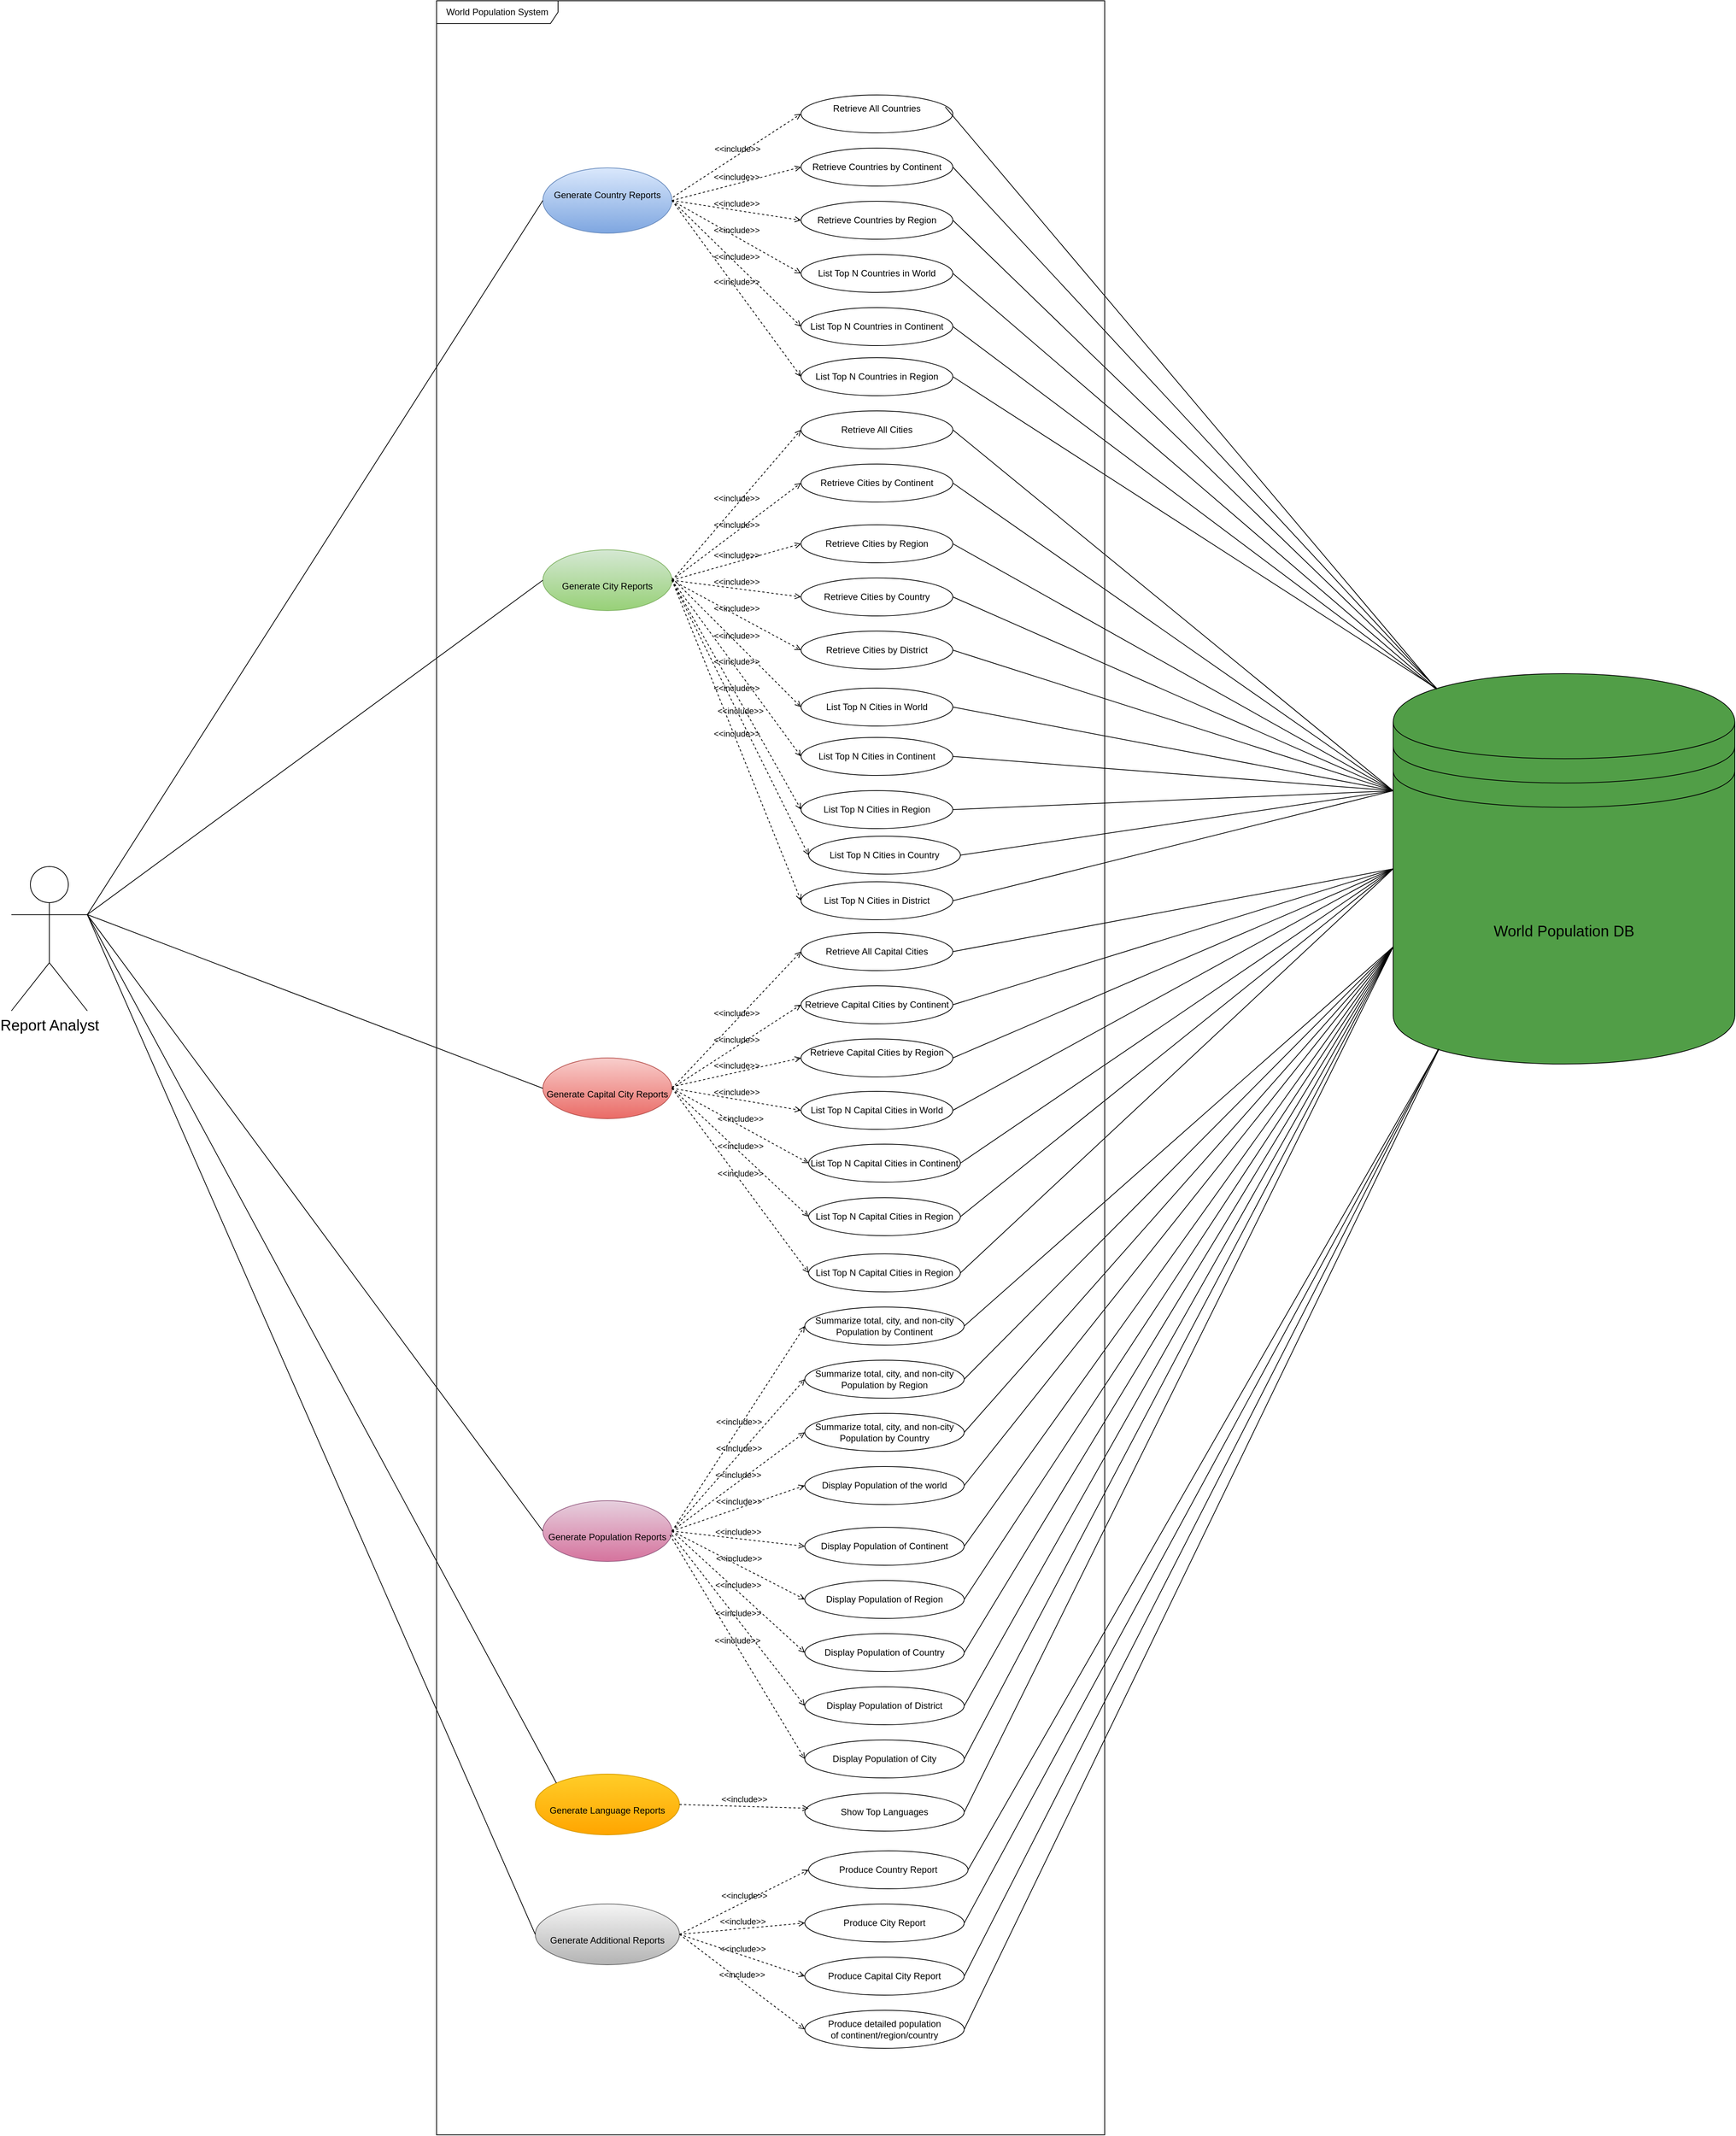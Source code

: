 <mxfile version="22.1.22" type="embed">
  <diagram id="23iRSUPoRavnBvh4doch" name="Page-1">
    <mxGraphModel dx="1021" dy="919" grid="0" gridSize="10" guides="1" tooltips="1" connect="1" arrows="1" fold="1" page="0" pageScale="1" pageWidth="827" pageHeight="1169" background="none" math="0" shadow="0">
      <root>
        <mxCell id="0" />
        <mxCell id="1" parent="0" />
        <mxCell id="2" value="&lt;font style=&quot;font-size: 20px;&quot;&gt;Report Analyst&lt;/font&gt;" style="shape=umlActor;verticalLabelPosition=bottom;verticalAlign=top;html=1;outlineConnect=0;" parent="1" vertex="1">
          <mxGeometry x="-560" y="730" width="100" height="190" as="geometry" />
        </mxCell>
        <mxCell id="4" value="&#xa;Generate Country Reports&#xa;&#xa;" style="ellipse;whiteSpace=wrap;html=1;fillColor=#dae8fc;strokeColor=#6c8ebf;gradientColor=#7ea6e0;" parent="1" vertex="1">
          <mxGeometry x="140" y="-190" width="170" height="86" as="geometry" />
        </mxCell>
        <mxCell id="5" value="&lt;br&gt;Generate City Reports&lt;br&gt;" style="ellipse;whiteSpace=wrap;html=1;fillColor=#d5e8d4;gradientColor=#97d077;strokeColor=#82b366;" parent="1" vertex="1">
          <mxGeometry x="140" y="313" width="170" height="80" as="geometry" />
        </mxCell>
        <mxCell id="6" value="&lt;br&gt;Generate Capital City Reports" style="ellipse;whiteSpace=wrap;html=1;fillColor=#f8cecc;strokeColor=#b85450;gradientColor=#ea6b66;" parent="1" vertex="1">
          <mxGeometry x="140" y="982" width="170" height="80" as="geometry" />
        </mxCell>
        <mxCell id="7" value="&lt;br&gt;Generate Population Reports" style="ellipse;whiteSpace=wrap;html=1;fillColor=#e6d0de;gradientColor=#d5739d;strokeColor=#996185;" parent="1" vertex="1">
          <mxGeometry x="140" y="1565" width="170" height="80" as="geometry" />
        </mxCell>
        <mxCell id="8" value="&lt;br&gt;Generate Language Reports" style="ellipse;whiteSpace=wrap;html=1;fillColor=#ffcd28;gradientColor=#ffa500;strokeColor=#d79b00;" parent="1" vertex="1">
          <mxGeometry x="130" y="1925" width="190" height="80" as="geometry" />
        </mxCell>
        <mxCell id="9" value="&lt;br&gt;Generate Additional Reports" style="ellipse;whiteSpace=wrap;html=1;fillColor=#f5f5f5;gradientColor=#b3b3b3;strokeColor=#666666;" parent="1" vertex="1">
          <mxGeometry x="130" y="2096" width="190" height="80" as="geometry" />
        </mxCell>
        <mxCell id="10" value="&#xa;Retrieve All Countries&#xa;&#xa;" style="ellipse;whiteSpace=wrap;html=1;" parent="1" vertex="1">
          <mxGeometry x="480" y="-286" width="200" height="50" as="geometry" />
        </mxCell>
        <mxCell id="11" value="Retrieve Countries by Continent" style="ellipse;whiteSpace=wrap;html=1;" parent="1" vertex="1">
          <mxGeometry x="480" y="-216" width="200" height="50" as="geometry" />
        </mxCell>
        <mxCell id="12" value="Retrieve Countries by Region" style="ellipse;whiteSpace=wrap;html=1;" parent="1" vertex="1">
          <mxGeometry x="480" y="-146" width="200" height="50" as="geometry" />
        </mxCell>
        <mxCell id="13" value="&lt;span data-end=&quot;499&quot; data-start=&quot;466&quot;&gt;List Top N Countries in World&lt;/span&gt;" style="ellipse;whiteSpace=wrap;html=1;" parent="1" vertex="1">
          <mxGeometry x="480" y="-76" width="200" height="50" as="geometry" />
        </mxCell>
        <mxCell id="14" value="&lt;span data-end=&quot;499&quot; data-start=&quot;466&quot;&gt;List Top N Countries in Continent&lt;/span&gt;" style="ellipse;whiteSpace=wrap;html=1;" parent="1" vertex="1">
          <mxGeometry x="480" y="-6" width="200" height="50" as="geometry" />
        </mxCell>
        <mxCell id="15" value="&lt;span data-end=&quot;499&quot; data-start=&quot;466&quot;&gt;List Top N Countries in Region&lt;/span&gt;" style="ellipse;whiteSpace=wrap;html=1;" parent="1" vertex="1">
          <mxGeometry x="480" y="60" width="200" height="50" as="geometry" />
        </mxCell>
        <mxCell id="16" value="&lt;span data-end=&quot;830&quot; data-start=&quot;807&quot;&gt;Retrieve All Cities&lt;/span&gt;" style="ellipse;whiteSpace=wrap;html=1;" parent="1" vertex="1">
          <mxGeometry x="480" y="130" width="200" height="50" as="geometry" />
        </mxCell>
        <mxCell id="17" value="&lt;span data-end=&quot;916&quot; data-start=&quot;884&quot;&gt;Retrieve Cities by Continent&lt;/span&gt;" style="ellipse;whiteSpace=wrap;html=1;" parent="1" vertex="1">
          <mxGeometry x="480" y="200" width="200" height="50" as="geometry" />
        </mxCell>
        <mxCell id="19" value="&lt;span data-end=&quot;916&quot; data-start=&quot;884&quot;&gt;Retrieve Cities by Region&lt;/span&gt;" style="ellipse;whiteSpace=wrap;html=1;" parent="1" vertex="1">
          <mxGeometry x="480" y="280" width="200" height="50" as="geometry" />
        </mxCell>
        <mxCell id="21" value="&lt;span data-end=&quot;1070&quot; data-start=&quot;1040&quot;&gt;Retrieve Cities by Country&lt;/span&gt;" style="ellipse;whiteSpace=wrap;html=1;" parent="1" vertex="1">
          <mxGeometry x="480" y="350" width="200" height="50" as="geometry" />
        </mxCell>
        <mxCell id="22" value="&lt;span data-end=&quot;1148&quot; data-start=&quot;1117&quot;&gt;Retrieve Cities by District&lt;/span&gt;" style="ellipse;whiteSpace=wrap;html=1;" parent="1" vertex="1">
          <mxGeometry x="480" y="420" width="200" height="50" as="geometry" />
        </mxCell>
        <mxCell id="23" value="&lt;span data-end=&quot;1226&quot; data-start=&quot;1196&quot;&gt;List Top N Cities in World&lt;/span&gt;" style="ellipse;whiteSpace=wrap;html=1;" parent="1" vertex="1">
          <mxGeometry x="480" y="495" width="200" height="50" as="geometry" />
        </mxCell>
        <mxCell id="24" value="List Top N Cities in Continent" style="ellipse;whiteSpace=wrap;html=1;" parent="1" vertex="1">
          <mxGeometry x="480" y="560" width="200" height="50" as="geometry" />
        </mxCell>
        <mxCell id="25" value="&lt;span data-end=&quot;1412&quot; data-start=&quot;1381&quot;&gt;List Top N Cities in Region&lt;/span&gt;" style="ellipse;whiteSpace=wrap;html=1;" parent="1" vertex="1">
          <mxGeometry x="480" y="630" width="200" height="50" as="geometry" />
        </mxCell>
        <mxCell id="26" value="&lt;span data-end=&quot;1504&quot; data-start=&quot;1472&quot;&gt;List Top N Cities in Country&lt;/span&gt;" style="ellipse;whiteSpace=wrap;html=1;" parent="1" vertex="1">
          <mxGeometry x="490" y="690" width="200" height="50" as="geometry" />
        </mxCell>
        <mxCell id="27" value="&lt;span data-end=&quot;1598&quot; data-start=&quot;1565&quot;&gt;List Top N Cities in District&lt;/span&gt;" style="ellipse;whiteSpace=wrap;html=1;" parent="1" vertex="1">
          <mxGeometry x="480" y="750" width="200" height="50" as="geometry" />
        </mxCell>
        <mxCell id="28" value="&lt;span data-end=&quot;830&quot; data-start=&quot;807&quot;&gt;Retrieve All Capital Cities&lt;/span&gt;" style="ellipse;whiteSpace=wrap;html=1;" parent="1" vertex="1">
          <mxGeometry x="480" y="817" width="200" height="50" as="geometry" />
        </mxCell>
        <mxCell id="29" value="&lt;span data-end=&quot;916&quot; data-start=&quot;884&quot;&gt;Retrieve Capital Cities by Continent&lt;/span&gt;" style="ellipse;whiteSpace=wrap;html=1;" parent="1" vertex="1">
          <mxGeometry x="480" y="887" width="200" height="50" as="geometry" />
        </mxCell>
        <mxCell id="30" value="&#xa;Retrieve Capital Cities by Region&#xa;&#xa;" style="ellipse;whiteSpace=wrap;html=1;" parent="1" vertex="1">
          <mxGeometry x="480" y="957" width="200" height="50" as="geometry" />
        </mxCell>
        <mxCell id="31" value="&lt;span data-end=&quot;1226&quot; data-start=&quot;1196&quot;&gt;List Top N Capital Cities in World&lt;/span&gt;" style="ellipse;whiteSpace=wrap;html=1;" parent="1" vertex="1">
          <mxGeometry x="480" y="1026" width="200" height="50" as="geometry" />
        </mxCell>
        <mxCell id="32" value="List Top N Capital Cities in Continent" style="ellipse;whiteSpace=wrap;html=1;" parent="1" vertex="1">
          <mxGeometry x="490" y="1095.5" width="200" height="50" as="geometry" />
        </mxCell>
        <mxCell id="33" value="&lt;span data-end=&quot;1412&quot; data-start=&quot;1381&quot;&gt;List Top N Capital Cities in Region&lt;/span&gt;" style="ellipse;whiteSpace=wrap;html=1;" parent="1" vertex="1">
          <mxGeometry x="490" y="1166" width="200" height="50" as="geometry" />
        </mxCell>
        <mxCell id="34" value="&lt;span data-end=&quot;1412&quot; data-start=&quot;1381&quot;&gt;List Top N Capital Cities in Region&lt;/span&gt;" style="ellipse;whiteSpace=wrap;html=1;" parent="1" vertex="1">
          <mxGeometry x="490" y="1240" width="200" height="50" as="geometry" />
        </mxCell>
        <mxCell id="35" value="&lt;span data-end=&quot;2373&quot; data-start=&quot;2336&quot;&gt;Summarize total, city, and non-city Population by Continent&lt;/span&gt;" style="ellipse;whiteSpace=wrap;html=1;" parent="1" vertex="1">
          <mxGeometry x="485" y="1310" width="210" height="50" as="geometry" />
        </mxCell>
        <mxCell id="36" value="&lt;span data-end=&quot;2373&quot; data-start=&quot;2336&quot;&gt;Summarize total, city, and non-city Population by Region&lt;/span&gt;" style="ellipse;whiteSpace=wrap;html=1;" parent="1" vertex="1">
          <mxGeometry x="485" y="1380" width="210" height="50" as="geometry" />
        </mxCell>
        <mxCell id="37" value="&lt;span data-end=&quot;2373&quot; data-start=&quot;2336&quot;&gt;Summarize total, city, and non-city Population by Country&lt;/span&gt;" style="ellipse;whiteSpace=wrap;html=1;" parent="1" vertex="1">
          <mxGeometry x="485" y="1450" width="210" height="50" as="geometry" />
        </mxCell>
        <mxCell id="38" value="&lt;span data-end=&quot;2373&quot; data-start=&quot;2336&quot;&gt;Display Population of the world&lt;/span&gt;" style="ellipse;whiteSpace=wrap;html=1;" parent="1" vertex="1">
          <mxGeometry x="485" y="1520" width="210" height="50" as="geometry" />
        </mxCell>
        <mxCell id="39" value="&lt;span data-end=&quot;2781&quot; data-start=&quot;2744&quot;&gt;Display Population of Continent&lt;/span&gt;" style="ellipse;whiteSpace=wrap;html=1;" parent="1" vertex="1">
          <mxGeometry x="485" y="1600" width="210" height="50" as="geometry" />
        </mxCell>
        <mxCell id="40" value="&lt;span data-end=&quot;2781&quot; data-start=&quot;2744&quot;&gt;Display Population of Country&lt;/span&gt;" style="ellipse;whiteSpace=wrap;html=1;" parent="1" vertex="1">
          <mxGeometry x="485" y="1740" width="210" height="50" as="geometry" />
        </mxCell>
        <mxCell id="44" value="&lt;span data-end=&quot;2781&quot; data-start=&quot;2744&quot;&gt;Display Population of Region&lt;/span&gt;" style="ellipse;whiteSpace=wrap;html=1;" parent="1" vertex="1">
          <mxGeometry x="485" y="1670" width="210" height="50" as="geometry" />
        </mxCell>
        <mxCell id="45" value="&lt;span data-end=&quot;2781&quot; data-start=&quot;2744&quot;&gt;Display Population of District&lt;/span&gt;" style="ellipse;whiteSpace=wrap;html=1;" parent="1" vertex="1">
          <mxGeometry x="485" y="1810" width="210" height="50" as="geometry" />
        </mxCell>
        <mxCell id="46" value="&lt;span data-end=&quot;2781&quot; data-start=&quot;2744&quot;&gt;Display Population of City&lt;/span&gt;" style="ellipse;whiteSpace=wrap;html=1;" parent="1" vertex="1">
          <mxGeometry x="485" y="1880" width="210" height="50" as="geometry" />
        </mxCell>
        <mxCell id="47" value="&lt;span data-end=&quot;3292&quot; data-start=&quot;3270&quot;&gt;Show Top Languages&lt;/span&gt;" style="ellipse;whiteSpace=wrap;html=1;" parent="1" vertex="1">
          <mxGeometry x="485" y="1950" width="210" height="50" as="geometry" />
        </mxCell>
        <mxCell id="48" value="&lt;span data-end=&quot;3292&quot; data-start=&quot;3270&quot;&gt;&lt;span data-end=&quot;3491&quot; data-start=&quot;3465&quot;&gt;Produce Country Report&lt;/span&gt;&lt;br&gt;&lt;/span&gt;" style="ellipse;whiteSpace=wrap;html=1;" parent="1" vertex="1">
          <mxGeometry x="490" y="2026" width="210" height="50" as="geometry" />
        </mxCell>
        <mxCell id="49" value="&lt;span data-end=&quot;3292&quot; data-start=&quot;3270&quot;&gt;&lt;span data-end=&quot;3491&quot; data-start=&quot;3465&quot;&gt;Produce City Report&lt;/span&gt;&lt;br&gt;&lt;/span&gt;" style="ellipse;whiteSpace=wrap;html=1;" parent="1" vertex="1">
          <mxGeometry x="485" y="2096" width="210" height="50" as="geometry" />
        </mxCell>
        <mxCell id="50" value="&lt;span data-end=&quot;3292&quot; data-start=&quot;3270&quot;&gt;&lt;span data-end=&quot;3491&quot; data-start=&quot;3465&quot;&gt;Produce Capital City Report&lt;/span&gt;&lt;br&gt;&lt;/span&gt;" style="ellipse;whiteSpace=wrap;html=1;" parent="1" vertex="1">
          <mxGeometry x="485" y="2166" width="210" height="50" as="geometry" />
        </mxCell>
        <mxCell id="51" value="&lt;span data-end=&quot;3292&quot; data-start=&quot;3270&quot;&gt;Produce&amp;nbsp;detailed population of&amp;nbsp;continent/region/country&lt;br&gt;&lt;/span&gt;" style="ellipse;whiteSpace=wrap;html=1;" parent="1" vertex="1">
          <mxGeometry x="485" y="2236" width="210" height="50" as="geometry" />
        </mxCell>
        <mxCell id="52" value="&lt;font style=&quot;font-size: 20px;&quot;&gt;World Population DB&lt;/font&gt;" style="shape=datastore;whiteSpace=wrap;html=1;fillColor=#519e47;" parent="1" vertex="1">
          <mxGeometry x="1260" y="476" width="450" height="514" as="geometry" />
        </mxCell>
        <mxCell id="61" value="&amp;lt;&amp;lt;include&amp;gt;&amp;gt;" style="html=1;verticalAlign=bottom;labelBackgroundColor=none;endArrow=open;endFill=0;dashed=1;rounded=0;entryX=0;entryY=0.5;entryDx=0;entryDy=0;exitX=1.008;exitY=0.449;exitDx=0;exitDy=0;exitPerimeter=0;" parent="1" source="4" target="10" edge="1">
          <mxGeometry width="160" relative="1" as="geometry">
            <mxPoint x="360" y="-150" as="sourcePoint" />
            <mxPoint x="640" y="-30" as="targetPoint" />
          </mxGeometry>
        </mxCell>
        <mxCell id="62" value="&amp;lt;&amp;lt;include&amp;gt;&amp;gt;" style="html=1;verticalAlign=bottom;labelBackgroundColor=none;endArrow=open;endFill=0;dashed=1;rounded=0;exitX=1;exitY=0.5;exitDx=0;exitDy=0;entryX=0;entryY=0.5;entryDx=0;entryDy=0;" parent="1" source="4" target="11" edge="1">
          <mxGeometry width="160" relative="1" as="geometry">
            <mxPoint x="480" y="-30" as="sourcePoint" />
            <mxPoint x="640" y="-30" as="targetPoint" />
          </mxGeometry>
        </mxCell>
        <mxCell id="63" value="&amp;lt;&amp;lt;include&amp;gt;&amp;gt;" style="html=1;verticalAlign=bottom;labelBackgroundColor=none;endArrow=open;endFill=0;dashed=1;rounded=0;exitX=1;exitY=0.5;exitDx=0;exitDy=0;entryX=0;entryY=0.5;entryDx=0;entryDy=0;" parent="1" source="4" target="12" edge="1">
          <mxGeometry width="160" relative="1" as="geometry">
            <mxPoint x="480" y="-30" as="sourcePoint" />
            <mxPoint x="640" y="-30" as="targetPoint" />
          </mxGeometry>
        </mxCell>
        <mxCell id="64" value="&amp;lt;&amp;lt;include&amp;gt;&amp;gt;" style="html=1;verticalAlign=bottom;labelBackgroundColor=none;endArrow=open;endFill=0;dashed=1;rounded=0;exitX=1;exitY=0.5;exitDx=0;exitDy=0;entryX=0;entryY=0.5;entryDx=0;entryDy=0;" parent="1" source="4" target="13" edge="1">
          <mxGeometry width="160" relative="1" as="geometry">
            <mxPoint x="330" y="-80" as="sourcePoint" />
            <mxPoint x="490" y="-80" as="targetPoint" />
          </mxGeometry>
        </mxCell>
        <mxCell id="65" value="&amp;lt;&amp;lt;include&amp;gt;&amp;gt;" style="html=1;verticalAlign=bottom;labelBackgroundColor=none;endArrow=open;endFill=0;dashed=1;rounded=0;exitX=1;exitY=0.5;exitDx=0;exitDy=0;entryX=0;entryY=0.5;entryDx=0;entryDy=0;" parent="1" source="4" target="14" edge="1">
          <mxGeometry width="160" relative="1" as="geometry">
            <mxPoint x="330" y="-80" as="sourcePoint" />
            <mxPoint x="490" y="-80" as="targetPoint" />
          </mxGeometry>
        </mxCell>
        <mxCell id="66" value="&amp;lt;&amp;lt;include&amp;gt;&amp;gt;" style="html=1;verticalAlign=bottom;labelBackgroundColor=none;endArrow=open;endFill=0;dashed=1;rounded=0;exitX=1;exitY=0.5;exitDx=0;exitDy=0;entryX=0;entryY=0.5;entryDx=0;entryDy=0;" parent="1" source="4" target="15" edge="1">
          <mxGeometry width="160" relative="1" as="geometry">
            <mxPoint x="330" y="-80" as="sourcePoint" />
            <mxPoint x="490" y="-80" as="targetPoint" />
          </mxGeometry>
        </mxCell>
        <mxCell id="67" value="&amp;lt;&amp;lt;include&amp;gt;&amp;gt;" style="html=1;verticalAlign=bottom;labelBackgroundColor=none;endArrow=open;endFill=0;dashed=1;rounded=0;exitX=1;exitY=0.5;exitDx=0;exitDy=0;entryX=0;entryY=0.5;entryDx=0;entryDy=0;" parent="1" source="5" target="16" edge="1">
          <mxGeometry width="160" relative="1" as="geometry">
            <mxPoint x="280" y="60" as="sourcePoint" />
            <mxPoint x="440" y="60" as="targetPoint" />
          </mxGeometry>
        </mxCell>
        <mxCell id="68" value="&amp;lt;&amp;lt;include&amp;gt;&amp;gt;" style="html=1;verticalAlign=bottom;labelBackgroundColor=none;endArrow=open;endFill=0;dashed=1;rounded=0;exitX=1;exitY=0.5;exitDx=0;exitDy=0;entryX=0;entryY=0.5;entryDx=0;entryDy=0;" parent="1" source="5" target="17" edge="1">
          <mxGeometry width="160" relative="1" as="geometry">
            <mxPoint x="280" y="60" as="sourcePoint" />
            <mxPoint x="440" y="60" as="targetPoint" />
          </mxGeometry>
        </mxCell>
        <mxCell id="69" value="&amp;lt;&amp;lt;include&amp;gt;&amp;gt;" style="html=1;verticalAlign=bottom;labelBackgroundColor=none;endArrow=open;endFill=0;dashed=1;rounded=0;exitX=1;exitY=0.5;exitDx=0;exitDy=0;entryX=0;entryY=0.5;entryDx=0;entryDy=0;" parent="1" source="5" target="19" edge="1">
          <mxGeometry width="160" relative="1" as="geometry">
            <mxPoint x="280" y="280" as="sourcePoint" />
            <mxPoint x="440" y="280" as="targetPoint" />
          </mxGeometry>
        </mxCell>
        <mxCell id="70" value="&amp;lt;&amp;lt;include&amp;gt;&amp;gt;" style="html=1;verticalAlign=bottom;labelBackgroundColor=none;endArrow=open;endFill=0;dashed=1;rounded=0;exitX=1;exitY=0.5;exitDx=0;exitDy=0;entryX=0;entryY=0.5;entryDx=0;entryDy=0;" parent="1" source="5" target="21" edge="1">
          <mxGeometry width="160" relative="1" as="geometry">
            <mxPoint x="310" y="350" as="sourcePoint" />
            <mxPoint x="440" y="280" as="targetPoint" />
          </mxGeometry>
        </mxCell>
        <mxCell id="71" value="&amp;lt;&amp;lt;include&amp;gt;&amp;gt;" style="html=1;verticalAlign=bottom;labelBackgroundColor=none;endArrow=open;endFill=0;dashed=1;rounded=0;exitX=1;exitY=0.5;exitDx=0;exitDy=0;entryX=0;entryY=0.5;entryDx=0;entryDy=0;" parent="1" source="5" target="22" edge="1">
          <mxGeometry width="160" relative="1" as="geometry">
            <mxPoint x="280" y="280" as="sourcePoint" />
            <mxPoint x="440" y="280" as="targetPoint" />
          </mxGeometry>
        </mxCell>
        <mxCell id="72" value="&amp;lt;&amp;lt;include&amp;gt;&amp;gt;" style="html=1;verticalAlign=bottom;labelBackgroundColor=none;endArrow=open;endFill=0;dashed=1;rounded=0;entryX=0;entryY=0.5;entryDx=0;entryDy=0;" parent="1" target="23" edge="1">
          <mxGeometry width="160" relative="1" as="geometry">
            <mxPoint x="310" y="350" as="sourcePoint" />
            <mxPoint x="440" y="280" as="targetPoint" />
          </mxGeometry>
        </mxCell>
        <mxCell id="73" value="&amp;lt;&amp;lt;include&amp;gt;&amp;gt;" style="html=1;verticalAlign=bottom;labelBackgroundColor=none;endArrow=open;endFill=0;dashed=1;rounded=0;exitX=1;exitY=0.5;exitDx=0;exitDy=0;entryX=0;entryY=0.5;entryDx=0;entryDy=0;" parent="1" source="5" target="24" edge="1">
          <mxGeometry width="160" relative="1" as="geometry">
            <mxPoint x="280" y="280" as="sourcePoint" />
            <mxPoint x="440" y="280" as="targetPoint" />
          </mxGeometry>
        </mxCell>
        <mxCell id="74" value="&amp;lt;&amp;lt;include&amp;gt;&amp;gt;" style="html=1;verticalAlign=bottom;labelBackgroundColor=none;endArrow=open;endFill=0;dashed=1;rounded=0;exitX=1;exitY=0.5;exitDx=0;exitDy=0;entryX=0;entryY=0.5;entryDx=0;entryDy=0;" parent="1" source="5" target="25" edge="1">
          <mxGeometry width="160" relative="1" as="geometry">
            <mxPoint x="280" y="280" as="sourcePoint" />
            <mxPoint x="440" y="280" as="targetPoint" />
          </mxGeometry>
        </mxCell>
        <mxCell id="75" value="&amp;lt;&amp;lt;include&amp;gt;&amp;gt;" style="html=1;verticalAlign=bottom;labelBackgroundColor=none;endArrow=open;endFill=0;dashed=1;rounded=0;exitX=1;exitY=0.5;exitDx=0;exitDy=0;entryX=0;entryY=0.5;entryDx=0;entryDy=0;" parent="1" source="5" target="26" edge="1">
          <mxGeometry width="160" relative="1" as="geometry">
            <mxPoint x="280" y="740" as="sourcePoint" />
            <mxPoint x="440" y="740" as="targetPoint" />
          </mxGeometry>
        </mxCell>
        <mxCell id="76" value="&amp;lt;&amp;lt;include&amp;gt;&amp;gt;" style="html=1;verticalAlign=bottom;labelBackgroundColor=none;endArrow=open;endFill=0;dashed=1;rounded=0;exitX=1;exitY=0.5;exitDx=0;exitDy=0;entryX=0;entryY=0.5;entryDx=0;entryDy=0;" parent="1" source="5" target="27" edge="1">
          <mxGeometry width="160" relative="1" as="geometry">
            <mxPoint x="340" y="730" as="sourcePoint" />
            <mxPoint x="500" y="730" as="targetPoint" />
          </mxGeometry>
        </mxCell>
        <mxCell id="77" value="&amp;lt;&amp;lt;include&amp;gt;&amp;gt;" style="html=1;verticalAlign=bottom;labelBackgroundColor=none;endArrow=open;endFill=0;dashed=1;rounded=0;exitX=1;exitY=0.5;exitDx=0;exitDy=0;entryX=0;entryY=0.5;entryDx=0;entryDy=0;" parent="1" source="6" target="28" edge="1">
          <mxGeometry width="160" relative="1" as="geometry">
            <mxPoint x="170" y="1000" as="sourcePoint" />
            <mxPoint x="330" y="1000" as="targetPoint" />
          </mxGeometry>
        </mxCell>
        <mxCell id="78" value="&amp;lt;&amp;lt;include&amp;gt;&amp;gt;" style="html=1;verticalAlign=bottom;labelBackgroundColor=none;endArrow=open;endFill=0;dashed=1;rounded=0;entryX=0;entryY=0.5;entryDx=0;entryDy=0;exitX=1;exitY=0.5;exitDx=0;exitDy=0;" parent="1" source="6" target="29" edge="1">
          <mxGeometry width="160" relative="1" as="geometry">
            <mxPoint x="170" y="1000" as="sourcePoint" />
            <mxPoint x="330" y="1000" as="targetPoint" />
          </mxGeometry>
        </mxCell>
        <mxCell id="79" value="&amp;lt;&amp;lt;include&amp;gt;&amp;gt;" style="html=1;verticalAlign=bottom;labelBackgroundColor=none;endArrow=open;endFill=0;dashed=1;rounded=0;entryX=0;entryY=0.5;entryDx=0;entryDy=0;" parent="1" target="30" edge="1">
          <mxGeometry width="160" relative="1" as="geometry">
            <mxPoint x="310" y="1020" as="sourcePoint" />
            <mxPoint x="390" y="970" as="targetPoint" />
          </mxGeometry>
        </mxCell>
        <mxCell id="80" value="&amp;lt;&amp;lt;include&amp;gt;&amp;gt;" style="html=1;verticalAlign=bottom;labelBackgroundColor=none;endArrow=open;endFill=0;dashed=1;rounded=0;exitX=1;exitY=0.5;exitDx=0;exitDy=0;entryX=0;entryY=0.5;entryDx=0;entryDy=0;" parent="1" source="6" target="31" edge="1">
          <mxGeometry width="160" relative="1" as="geometry">
            <mxPoint x="230" y="970" as="sourcePoint" />
            <mxPoint x="390" y="970" as="targetPoint" />
          </mxGeometry>
        </mxCell>
        <mxCell id="81" value="&amp;lt;&amp;lt;include&amp;gt;&amp;gt;" style="html=1;verticalAlign=bottom;labelBackgroundColor=none;endArrow=open;endFill=0;dashed=1;rounded=0;exitX=1;exitY=0.5;exitDx=0;exitDy=0;entryX=0;entryY=0.5;entryDx=0;entryDy=0;" parent="1" source="6" target="32" edge="1">
          <mxGeometry width="160" relative="1" as="geometry">
            <mxPoint x="230" y="880" as="sourcePoint" />
            <mxPoint x="390" y="880" as="targetPoint" />
          </mxGeometry>
        </mxCell>
        <mxCell id="82" value="&amp;lt;&amp;lt;include&amp;gt;&amp;gt;" style="html=1;verticalAlign=bottom;labelBackgroundColor=none;endArrow=open;endFill=0;dashed=1;rounded=0;exitX=1;exitY=0.5;exitDx=0;exitDy=0;entryX=0;entryY=0.5;entryDx=0;entryDy=0;" parent="1" source="6" target="33" edge="1">
          <mxGeometry width="160" relative="1" as="geometry">
            <mxPoint x="230" y="880" as="sourcePoint" />
            <mxPoint x="390" y="880" as="targetPoint" />
          </mxGeometry>
        </mxCell>
        <mxCell id="84" value="&amp;lt;&amp;lt;include&amp;gt;&amp;gt;" style="html=1;verticalAlign=bottom;labelBackgroundColor=none;endArrow=open;endFill=0;dashed=1;rounded=0;entryX=0;entryY=0.5;entryDx=0;entryDy=0;exitX=1;exitY=0.5;exitDx=0;exitDy=0;" parent="1" source="7" target="35" edge="1">
          <mxGeometry width="160" relative="1" as="geometry">
            <mxPoint x="210" y="1560" as="sourcePoint" />
            <mxPoint x="370" y="1560" as="targetPoint" />
          </mxGeometry>
        </mxCell>
        <mxCell id="85" value="&amp;lt;&amp;lt;include&amp;gt;&amp;gt;" style="html=1;verticalAlign=bottom;labelBackgroundColor=none;endArrow=open;endFill=0;dashed=1;rounded=0;entryX=0;entryY=0.5;entryDx=0;entryDy=0;exitX=1;exitY=0.5;exitDx=0;exitDy=0;" parent="1" source="7" target="36" edge="1">
          <mxGeometry width="160" relative="1" as="geometry">
            <mxPoint x="260" y="1510" as="sourcePoint" />
            <mxPoint x="420" y="1510" as="targetPoint" />
          </mxGeometry>
        </mxCell>
        <mxCell id="86" value="&amp;lt;&amp;lt;include&amp;gt;&amp;gt;" style="html=1;verticalAlign=bottom;labelBackgroundColor=none;endArrow=open;endFill=0;dashed=1;rounded=0;exitX=1;exitY=0.5;exitDx=0;exitDy=0;entryX=0;entryY=0.5;entryDx=0;entryDy=0;" parent="1" source="7" target="37" edge="1">
          <mxGeometry width="160" relative="1" as="geometry">
            <mxPoint x="260" y="1510" as="sourcePoint" />
            <mxPoint x="420" y="1510" as="targetPoint" />
          </mxGeometry>
        </mxCell>
        <mxCell id="87" value="&amp;lt;&amp;lt;include&amp;gt;&amp;gt;" style="html=1;verticalAlign=bottom;labelBackgroundColor=none;endArrow=open;endFill=0;dashed=1;rounded=0;exitX=1;exitY=0.5;exitDx=0;exitDy=0;entryX=0;entryY=0.5;entryDx=0;entryDy=0;" parent="1" source="7" target="38" edge="1">
          <mxGeometry width="160" relative="1" as="geometry">
            <mxPoint x="260" y="1510" as="sourcePoint" />
            <mxPoint x="420" y="1510" as="targetPoint" />
          </mxGeometry>
        </mxCell>
        <mxCell id="88" value="&amp;lt;&amp;lt;include&amp;gt;&amp;gt;" style="html=1;verticalAlign=bottom;labelBackgroundColor=none;endArrow=open;endFill=0;dashed=1;rounded=0;entryX=0;entryY=0.5;entryDx=0;entryDy=0;exitX=1;exitY=0.5;exitDx=0;exitDy=0;" parent="1" source="7" target="39" edge="1">
          <mxGeometry width="160" relative="1" as="geometry">
            <mxPoint x="310" y="1600" as="sourcePoint" />
            <mxPoint x="420" y="1510" as="targetPoint" />
          </mxGeometry>
        </mxCell>
        <mxCell id="89" value="&amp;lt;&amp;lt;include&amp;gt;&amp;gt;" style="html=1;verticalAlign=bottom;labelBackgroundColor=none;endArrow=open;endFill=0;dashed=1;rounded=0;exitX=1;exitY=0.5;exitDx=0;exitDy=0;entryX=0;entryY=0.5;entryDx=0;entryDy=0;" parent="1" source="7" target="44" edge="1">
          <mxGeometry width="160" relative="1" as="geometry">
            <mxPoint x="270" y="1520" as="sourcePoint" />
            <mxPoint x="430" y="1520" as="targetPoint" />
          </mxGeometry>
        </mxCell>
        <mxCell id="90" value="&amp;lt;&amp;lt;include&amp;gt;&amp;gt;" style="html=1;verticalAlign=bottom;labelBackgroundColor=none;endArrow=open;endFill=0;dashed=1;rounded=0;exitX=1;exitY=0.5;exitDx=0;exitDy=0;entryX=0;entryY=0.5;entryDx=0;entryDy=0;" parent="1" source="7" target="40" edge="1">
          <mxGeometry width="160" relative="1" as="geometry">
            <mxPoint x="270" y="1520" as="sourcePoint" />
            <mxPoint x="430" y="1520" as="targetPoint" />
          </mxGeometry>
        </mxCell>
        <mxCell id="91" value="&amp;lt;&amp;lt;include&amp;gt;&amp;gt;" style="html=1;verticalAlign=bottom;labelBackgroundColor=none;endArrow=open;endFill=0;dashed=1;rounded=0;entryX=0;entryY=0.5;entryDx=0;entryDy=0;" parent="1" target="45" edge="1">
          <mxGeometry width="160" relative="1" as="geometry">
            <mxPoint x="310" y="1610" as="sourcePoint" />
            <mxPoint x="430" y="1740" as="targetPoint" />
          </mxGeometry>
        </mxCell>
        <mxCell id="92" value="&amp;lt;&amp;lt;include&amp;gt;&amp;gt;" style="html=1;verticalAlign=bottom;labelBackgroundColor=none;endArrow=open;endFill=0;dashed=1;rounded=0;entryX=0;entryY=0.5;entryDx=0;entryDy=0;exitX=0.985;exitY=0.566;exitDx=0;exitDy=0;exitPerimeter=0;" parent="1" source="7" target="46" edge="1">
          <mxGeometry width="160" relative="1" as="geometry">
            <mxPoint x="250" y="1710" as="sourcePoint" />
            <mxPoint x="410" y="1710" as="targetPoint" />
          </mxGeometry>
        </mxCell>
        <mxCell id="93" value="&amp;lt;&amp;lt;include&amp;gt;&amp;gt;" style="html=1;verticalAlign=bottom;labelBackgroundColor=none;endArrow=open;endFill=0;dashed=1;rounded=0;exitX=1;exitY=0.5;exitDx=0;exitDy=0;" parent="1" source="8" edge="1">
          <mxGeometry width="160" relative="1" as="geometry">
            <mxPoint x="400" y="1970" as="sourcePoint" />
            <mxPoint x="490" y="1970" as="targetPoint" />
          </mxGeometry>
        </mxCell>
        <mxCell id="94" value="&amp;lt;&amp;lt;include&amp;gt;&amp;gt;" style="html=1;verticalAlign=bottom;labelBackgroundColor=none;endArrow=open;endFill=0;dashed=1;rounded=0;exitX=1;exitY=0.5;exitDx=0;exitDy=0;entryX=0;entryY=0.5;entryDx=0;entryDy=0;" parent="1" source="9" target="48" edge="1">
          <mxGeometry width="160" relative="1" as="geometry">
            <mxPoint x="320" y="2080" as="sourcePoint" />
            <mxPoint x="480" y="2080" as="targetPoint" />
          </mxGeometry>
        </mxCell>
        <mxCell id="95" value="&amp;lt;&amp;lt;include&amp;gt;&amp;gt;" style="html=1;verticalAlign=bottom;labelBackgroundColor=none;endArrow=open;endFill=0;dashed=1;rounded=0;exitX=1;exitY=0.5;exitDx=0;exitDy=0;entryX=0;entryY=0.5;entryDx=0;entryDy=0;" parent="1" source="9" target="49" edge="1">
          <mxGeometry width="160" relative="1" as="geometry">
            <mxPoint x="320" y="2080" as="sourcePoint" />
            <mxPoint x="480" y="2080" as="targetPoint" />
          </mxGeometry>
        </mxCell>
        <mxCell id="96" value="&amp;lt;&amp;lt;include&amp;gt;&amp;gt;" style="html=1;verticalAlign=bottom;labelBackgroundColor=none;endArrow=open;endFill=0;dashed=1;rounded=0;exitX=1;exitY=0.5;exitDx=0;exitDy=0;entryX=0;entryY=0.5;entryDx=0;entryDy=0;" parent="1" source="9" target="50" edge="1">
          <mxGeometry width="160" relative="1" as="geometry">
            <mxPoint x="320" y="2080" as="sourcePoint" />
            <mxPoint x="480" y="2080" as="targetPoint" />
          </mxGeometry>
        </mxCell>
        <mxCell id="97" value="&amp;lt;&amp;lt;include&amp;gt;&amp;gt;" style="html=1;verticalAlign=bottom;labelBackgroundColor=none;endArrow=open;endFill=0;dashed=1;rounded=0;exitX=1;exitY=0.5;exitDx=0;exitDy=0;entryX=0;entryY=0.5;entryDx=0;entryDy=0;" parent="1" source="9" target="51" edge="1">
          <mxGeometry width="160" relative="1" as="geometry">
            <mxPoint x="320" y="2080" as="sourcePoint" />
            <mxPoint x="480" y="2080" as="targetPoint" />
          </mxGeometry>
        </mxCell>
        <mxCell id="100" value="World Population System" style="shape=umlFrame;whiteSpace=wrap;html=1;pointerEvents=0;recursiveResize=0;container=1;collapsible=0;width=160;" parent="1" vertex="1">
          <mxGeometry y="-410" width="880" height="2810" as="geometry" />
        </mxCell>
        <mxCell id="101" value="" style="endArrow=none;html=1;rounded=0;entryX=0;entryY=0.5;entryDx=0;entryDy=0;exitX=1;exitY=0.333;exitDx=0;exitDy=0;exitPerimeter=0;" parent="1" target="4" edge="1" source="2">
          <mxGeometry width="50" height="50" relative="1" as="geometry">
            <mxPoint x="-450" y="790" as="sourcePoint" />
            <mxPoint x="130" y="-160" as="targetPoint" />
          </mxGeometry>
        </mxCell>
        <mxCell id="102" value="" style="endArrow=none;html=1;rounded=0;entryX=0;entryY=0.5;entryDx=0;entryDy=0;exitX=1;exitY=0.333;exitDx=0;exitDy=0;exitPerimeter=0;" parent="1" target="5" edge="1" source="2">
          <mxGeometry width="50" height="50" relative="1" as="geometry">
            <mxPoint x="-450" y="800" as="sourcePoint" />
            <mxPoint x="230" y="110" as="targetPoint" />
          </mxGeometry>
        </mxCell>
        <mxCell id="103" value="" style="endArrow=none;html=1;rounded=0;entryX=0;entryY=0.5;entryDx=0;entryDy=0;exitX=1;exitY=0.333;exitDx=0;exitDy=0;exitPerimeter=0;" parent="1" target="6" edge="1" source="2">
          <mxGeometry width="50" height="50" relative="1" as="geometry">
            <mxPoint x="-450" y="800" as="sourcePoint" />
            <mxPoint x="230" y="590" as="targetPoint" />
          </mxGeometry>
        </mxCell>
        <mxCell id="104" value="" style="endArrow=none;html=1;rounded=0;entryX=0;entryY=0.5;entryDx=0;entryDy=0;exitX=1;exitY=0.333;exitDx=0;exitDy=0;exitPerimeter=0;" parent="1" target="7" edge="1" source="2">
          <mxGeometry width="50" height="50" relative="1" as="geometry">
            <mxPoint x="-450" y="800" as="sourcePoint" />
            <mxPoint x="190" y="960" as="targetPoint" />
          </mxGeometry>
        </mxCell>
        <mxCell id="105" value="" style="endArrow=none;html=1;rounded=0;entryX=1;entryY=0.333;entryDx=0;entryDy=0;entryPerimeter=0;exitX=0;exitY=0;exitDx=0;exitDy=0;" parent="1" source="8" target="2" edge="1">
          <mxGeometry width="50" height="50" relative="1" as="geometry">
            <mxPoint x="-280" y="910" as="sourcePoint" />
            <mxPoint x="-230" y="860" as="targetPoint" />
          </mxGeometry>
        </mxCell>
        <mxCell id="106" value="" style="endArrow=none;html=1;rounded=0;exitX=0;exitY=0.5;exitDx=0;exitDy=0;entryX=1;entryY=0.333;entryDx=0;entryDy=0;entryPerimeter=0;" parent="1" source="9" edge="1" target="2">
          <mxGeometry width="50" height="50" relative="1" as="geometry">
            <mxPoint x="-280" y="910" as="sourcePoint" />
            <mxPoint x="-450" y="810" as="targetPoint" />
          </mxGeometry>
        </mxCell>
        <mxCell id="109" value="" style="endArrow=none;html=1;rounded=0;exitX=1;exitY=0.5;exitDx=0;exitDy=0;entryX=0.123;entryY=0.035;entryDx=0;entryDy=0;entryPerimeter=0;" parent="1" target="52" edge="1">
          <mxGeometry width="50" height="50" relative="1" as="geometry">
            <mxPoint x="670.0" y="-270.2" as="sourcePoint" />
            <mxPoint x="1275" y="495.0" as="targetPoint" />
          </mxGeometry>
        </mxCell>
        <mxCell id="110" value="" style="endArrow=none;html=1;rounded=0;exitX=1;exitY=0.5;exitDx=0;exitDy=0;entryX=0.125;entryY=0.036;entryDx=0;entryDy=0;entryPerimeter=0;" parent="1" source="11" edge="1" target="52">
          <mxGeometry width="50" height="50" relative="1" as="geometry">
            <mxPoint x="1160" y="440" as="sourcePoint" />
            <mxPoint x="1320" y="490" as="targetPoint" />
          </mxGeometry>
        </mxCell>
        <mxCell id="111" value="" style="endArrow=none;html=1;rounded=0;exitX=1;exitY=0.5;exitDx=0;exitDy=0;entryX=0.127;entryY=0.037;entryDx=0;entryDy=0;entryPerimeter=0;" parent="1" source="12" edge="1" target="52">
          <mxGeometry width="50" height="50" relative="1" as="geometry">
            <mxPoint x="1060" y="430" as="sourcePoint" />
            <mxPoint x="1320" y="490" as="targetPoint" />
          </mxGeometry>
        </mxCell>
        <mxCell id="112" value="" style="endArrow=none;html=1;rounded=0;exitX=1;exitY=0.5;exitDx=0;exitDy=0;entryX=0.127;entryY=0.04;entryDx=0;entryDy=0;entryPerimeter=0;" parent="1" source="13" target="52" edge="1">
          <mxGeometry width="50" height="50" relative="1" as="geometry">
            <mxPoint x="1080" y="410" as="sourcePoint" />
            <mxPoint x="1130" y="360" as="targetPoint" />
          </mxGeometry>
        </mxCell>
        <mxCell id="114" value="" style="endArrow=none;html=1;rounded=0;exitX=1;exitY=0.5;exitDx=0;exitDy=0;entryX=0.125;entryY=0.037;entryDx=0;entryDy=0;entryPerimeter=0;" parent="1" source="15" edge="1" target="52">
          <mxGeometry width="50" height="50" relative="1" as="geometry">
            <mxPoint x="700" y="230" as="sourcePoint" />
            <mxPoint x="1310" y="490" as="targetPoint" />
          </mxGeometry>
        </mxCell>
        <mxCell id="115" value="" style="endArrow=none;html=1;rounded=0;entryX=1;entryY=0.5;entryDx=0;entryDy=0;exitX=0;exitY=0.3;exitDx=0;exitDy=0;" parent="1" source="52" target="16" edge="1">
          <mxGeometry width="50" height="50" relative="1" as="geometry">
            <mxPoint x="630" y="310" as="sourcePoint" />
            <mxPoint x="680" y="260" as="targetPoint" />
          </mxGeometry>
        </mxCell>
        <mxCell id="116" value="" style="endArrow=none;html=1;rounded=0;entryX=0;entryY=0.3;entryDx=0;entryDy=0;exitX=1;exitY=0.5;exitDx=0;exitDy=0;" parent="1" source="17" target="52" edge="1">
          <mxGeometry width="50" height="50" relative="1" as="geometry">
            <mxPoint x="630" y="310" as="sourcePoint" />
            <mxPoint x="680" y="260" as="targetPoint" />
          </mxGeometry>
        </mxCell>
        <mxCell id="117" value="" style="endArrow=none;html=1;rounded=0;exitX=1;exitY=0.5;exitDx=0;exitDy=0;entryX=0;entryY=0.3;entryDx=0;entryDy=0;" parent="1" source="19" target="52" edge="1">
          <mxGeometry width="50" height="50" relative="1" as="geometry">
            <mxPoint x="680" y="260" as="sourcePoint" />
            <mxPoint x="730" y="210" as="targetPoint" />
          </mxGeometry>
        </mxCell>
        <mxCell id="118" value="" style="endArrow=none;html=1;rounded=0;exitX=1;exitY=0.5;exitDx=0;exitDy=0;entryX=0;entryY=0.3;entryDx=0;entryDy=0;" parent="1" source="21" target="52" edge="1">
          <mxGeometry width="50" height="50" relative="1" as="geometry">
            <mxPoint x="680" y="260" as="sourcePoint" />
            <mxPoint x="730" y="210" as="targetPoint" />
          </mxGeometry>
        </mxCell>
        <mxCell id="119" value="" style="endArrow=none;html=1;rounded=0;exitX=1;exitY=0.5;exitDx=0;exitDy=0;entryX=0;entryY=0.3;entryDx=0;entryDy=0;" parent="1" source="22" target="52" edge="1">
          <mxGeometry width="50" height="50" relative="1" as="geometry">
            <mxPoint x="680" y="500" as="sourcePoint" />
            <mxPoint x="1040" y="550" as="targetPoint" />
          </mxGeometry>
        </mxCell>
        <mxCell id="120" value="" style="endArrow=none;html=1;rounded=0;exitX=1;exitY=0.5;exitDx=0;exitDy=0;entryX=0;entryY=0.3;entryDx=0;entryDy=0;" parent="1" source="23" target="52" edge="1">
          <mxGeometry width="50" height="50" relative="1" as="geometry">
            <mxPoint x="740" y="450" as="sourcePoint" />
            <mxPoint x="790" y="400" as="targetPoint" />
          </mxGeometry>
        </mxCell>
        <mxCell id="121" value="" style="endArrow=none;html=1;rounded=0;exitX=1;exitY=0.5;exitDx=0;exitDy=0;entryX=0;entryY=0.3;entryDx=0;entryDy=0;" parent="1" source="24" target="52" edge="1">
          <mxGeometry width="50" height="50" relative="1" as="geometry">
            <mxPoint x="740" y="450" as="sourcePoint" />
            <mxPoint x="790" y="400" as="targetPoint" />
          </mxGeometry>
        </mxCell>
        <mxCell id="122" value="" style="endArrow=none;html=1;rounded=0;exitX=1;exitY=0.5;exitDx=0;exitDy=0;entryX=0;entryY=0.3;entryDx=0;entryDy=0;" parent="1" source="25" target="52" edge="1">
          <mxGeometry width="50" height="50" relative="1" as="geometry">
            <mxPoint x="740" y="450" as="sourcePoint" />
            <mxPoint x="790" y="400" as="targetPoint" />
          </mxGeometry>
        </mxCell>
        <mxCell id="123" value="" style="endArrow=none;html=1;rounded=0;exitX=1;exitY=0.5;exitDx=0;exitDy=0;entryX=0;entryY=0.3;entryDx=0;entryDy=0;" parent="1" source="26" target="52" edge="1">
          <mxGeometry width="50" height="50" relative="1" as="geometry">
            <mxPoint x="740" y="450" as="sourcePoint" />
            <mxPoint x="790" y="400" as="targetPoint" />
          </mxGeometry>
        </mxCell>
        <mxCell id="124" value="" style="endArrow=none;html=1;rounded=0;exitX=1;exitY=0.5;exitDx=0;exitDy=0;entryX=0;entryY=0.3;entryDx=0;entryDy=0;" parent="1" source="27" target="52" edge="1">
          <mxGeometry width="50" height="50" relative="1" as="geometry">
            <mxPoint x="740" y="810" as="sourcePoint" />
            <mxPoint x="990" y="730" as="targetPoint" />
          </mxGeometry>
        </mxCell>
        <mxCell id="125" value="" style="endArrow=none;html=1;rounded=0;exitX=1;exitY=0.5;exitDx=0;exitDy=0;entryX=0;entryY=0.5;entryDx=0;entryDy=0;" parent="1" source="28" target="52" edge="1">
          <mxGeometry width="50" height="50" relative="1" as="geometry">
            <mxPoint x="610" y="700" as="sourcePoint" />
            <mxPoint x="660" y="650" as="targetPoint" />
          </mxGeometry>
        </mxCell>
        <mxCell id="126" value="" style="endArrow=none;html=1;rounded=0;exitX=1;exitY=0.5;exitDx=0;exitDy=0;entryX=0;entryY=0.5;entryDx=0;entryDy=0;" parent="1" source="29" target="52" edge="1">
          <mxGeometry width="50" height="50" relative="1" as="geometry">
            <mxPoint x="570" y="720" as="sourcePoint" />
            <mxPoint x="620" y="670" as="targetPoint" />
          </mxGeometry>
        </mxCell>
        <mxCell id="127" value="" style="endArrow=none;html=1;rounded=0;entryX=0;entryY=0.5;entryDx=0;entryDy=0;exitX=1;exitY=0.5;exitDx=0;exitDy=0;" parent="1" source="30" target="52" edge="1">
          <mxGeometry width="50" height="50" relative="1" as="geometry">
            <mxPoint x="570" y="720" as="sourcePoint" />
            <mxPoint x="620" y="670" as="targetPoint" />
          </mxGeometry>
        </mxCell>
        <mxCell id="128" value="" style="endArrow=none;html=1;rounded=0;exitX=1;exitY=0.5;exitDx=0;exitDy=0;entryX=0;entryY=0.5;entryDx=0;entryDy=0;" parent="1" source="31" target="52" edge="1">
          <mxGeometry width="50" height="50" relative="1" as="geometry">
            <mxPoint x="600" y="740" as="sourcePoint" />
            <mxPoint x="650" y="690" as="targetPoint" />
          </mxGeometry>
        </mxCell>
        <mxCell id="129" value="" style="endArrow=none;html=1;rounded=0;exitX=1;exitY=0.5;exitDx=0;exitDy=0;entryX=0;entryY=0.5;entryDx=0;entryDy=0;" parent="1" source="32" target="52" edge="1">
          <mxGeometry width="50" height="50" relative="1" as="geometry">
            <mxPoint x="740" y="820" as="sourcePoint" />
            <mxPoint x="790" y="770" as="targetPoint" />
          </mxGeometry>
        </mxCell>
        <mxCell id="130" value="" style="endArrow=none;html=1;rounded=0;entryX=1;entryY=0.5;entryDx=0;entryDy=0;exitX=0;exitY=0.5;exitDx=0;exitDy=0;" parent="1" source="52" target="33" edge="1">
          <mxGeometry width="50" height="50" relative="1" as="geometry">
            <mxPoint x="740" y="870" as="sourcePoint" />
            <mxPoint x="790" y="820" as="targetPoint" />
            <Array as="points" />
          </mxGeometry>
        </mxCell>
        <mxCell id="131" value="" style="endArrow=none;html=1;rounded=0;exitX=1;exitY=0.5;exitDx=0;exitDy=0;entryX=0;entryY=0.5;entryDx=0;entryDy=0;" parent="1" source="34" target="52" edge="1">
          <mxGeometry width="50" height="50" relative="1" as="geometry">
            <mxPoint x="740" y="950" as="sourcePoint" />
            <mxPoint x="790" y="900" as="targetPoint" />
          </mxGeometry>
        </mxCell>
        <mxCell id="133" value="" style="endArrow=none;html=1;rounded=0;exitX=1;exitY=0.5;exitDx=0;exitDy=0;entryX=0;entryY=0.7;entryDx=0;entryDy=0;" parent="1" source="35" target="52" edge="1">
          <mxGeometry width="50" height="50" relative="1" as="geometry">
            <mxPoint x="920" y="1640" as="sourcePoint" />
            <mxPoint x="1190" y="890" as="targetPoint" />
          </mxGeometry>
        </mxCell>
        <mxCell id="134" value="" style="endArrow=none;html=1;rounded=0;exitX=1;exitY=0.5;exitDx=0;exitDy=0;entryX=0;entryY=0.7;entryDx=0;entryDy=0;" parent="1" source="36" target="52" edge="1">
          <mxGeometry width="50" height="50" relative="1" as="geometry">
            <mxPoint x="950" y="1210" as="sourcePoint" />
            <mxPoint x="1000" y="1160" as="targetPoint" />
          </mxGeometry>
        </mxCell>
        <mxCell id="135" value="" style="endArrow=none;html=1;rounded=0;exitX=1;exitY=0.5;exitDx=0;exitDy=0;entryX=0;entryY=0.7;entryDx=0;entryDy=0;" parent="1" source="37" target="52" edge="1">
          <mxGeometry width="50" height="50" relative="1" as="geometry">
            <mxPoint x="950" y="1210" as="sourcePoint" />
            <mxPoint x="1000" y="1160" as="targetPoint" />
          </mxGeometry>
        </mxCell>
        <mxCell id="136" value="" style="endArrow=none;html=1;rounded=0;exitX=1;exitY=0.5;exitDx=0;exitDy=0;entryX=0;entryY=0.7;entryDx=0;entryDy=0;" parent="1" source="38" target="52" edge="1">
          <mxGeometry width="50" height="50" relative="1" as="geometry">
            <mxPoint x="950" y="1210" as="sourcePoint" />
            <mxPoint x="1000" y="1160" as="targetPoint" />
          </mxGeometry>
        </mxCell>
        <mxCell id="137" value="" style="endArrow=none;html=1;rounded=0;exitX=1;exitY=0.5;exitDx=0;exitDy=0;entryX=0;entryY=0.7;entryDx=0;entryDy=0;" parent="1" source="39" target="52" edge="1">
          <mxGeometry width="50" height="50" relative="1" as="geometry">
            <mxPoint x="950" y="1210" as="sourcePoint" />
            <mxPoint x="1130" y="1050" as="targetPoint" />
          </mxGeometry>
        </mxCell>
        <mxCell id="138" value="" style="endArrow=none;html=1;rounded=0;exitX=1;exitY=0.5;exitDx=0;exitDy=0;entryX=0;entryY=0.7;entryDx=0;entryDy=0;" parent="1" source="44" target="52" edge="1">
          <mxGeometry width="50" height="50" relative="1" as="geometry">
            <mxPoint x="950" y="1460" as="sourcePoint" />
            <mxPoint x="1150" y="930" as="targetPoint" />
          </mxGeometry>
        </mxCell>
        <mxCell id="139" value="" style="endArrow=none;html=1;rounded=0;exitX=1;exitY=0.5;exitDx=0;exitDy=0;entryX=0;entryY=0.7;entryDx=0;entryDy=0;" parent="1" source="40" target="52" edge="1">
          <mxGeometry width="50" height="50" relative="1" as="geometry">
            <mxPoint x="950" y="1460" as="sourcePoint" />
            <mxPoint x="1200" y="960" as="targetPoint" />
          </mxGeometry>
        </mxCell>
        <mxCell id="140" value="" style="endArrow=none;html=1;rounded=0;exitX=1;exitY=0.5;exitDx=0;exitDy=0;entryX=0;entryY=0.7;entryDx=0;entryDy=0;" parent="1" source="45" target="52" edge="1">
          <mxGeometry width="50" height="50" relative="1" as="geometry">
            <mxPoint x="950" y="1460" as="sourcePoint" />
            <mxPoint x="1000" y="1410" as="targetPoint" />
          </mxGeometry>
        </mxCell>
        <mxCell id="141" value="" style="endArrow=none;html=1;rounded=0;exitX=1;exitY=0.5;exitDx=0;exitDy=0;entryX=0;entryY=0.7;entryDx=0;entryDy=0;" parent="1" source="46" target="52" edge="1">
          <mxGeometry width="50" height="50" relative="1" as="geometry">
            <mxPoint x="950" y="1460" as="sourcePoint" />
            <mxPoint x="1170" y="910" as="targetPoint" />
          </mxGeometry>
        </mxCell>
        <mxCell id="142" value="" style="endArrow=none;html=1;rounded=0;exitX=1;exitY=0.5;exitDx=0;exitDy=0;entryX=0;entryY=0.7;entryDx=0;entryDy=0;" parent="1" source="47" target="52" edge="1">
          <mxGeometry width="50" height="50" relative="1" as="geometry">
            <mxPoint x="950" y="1650" as="sourcePoint" />
            <mxPoint x="1280" y="1020" as="targetPoint" />
          </mxGeometry>
        </mxCell>
        <mxCell id="143" value="" style="endArrow=none;html=1;rounded=0;exitX=1;exitY=0.5;exitDx=0;exitDy=0;" parent="1" source="48" edge="1">
          <mxGeometry width="50" height="50" relative="1" as="geometry">
            <mxPoint x="860" y="1740" as="sourcePoint" />
            <mxPoint x="1320" y="970" as="targetPoint" />
          </mxGeometry>
        </mxCell>
        <mxCell id="144" value="" style="endArrow=none;html=1;rounded=0;entryX=1;entryY=0.5;entryDx=0;entryDy=0;exitX=0.125;exitY=0.039;exitDx=0;exitDy=0;exitPerimeter=0;" parent="1" target="14" edge="1" source="52">
          <mxGeometry width="50" height="50" relative="1" as="geometry">
            <mxPoint x="1320" y="490" as="sourcePoint" />
            <mxPoint x="970" y="370" as="targetPoint" />
          </mxGeometry>
        </mxCell>
        <mxCell id="146" value="" style="endArrow=none;html=1;rounded=0;exitX=1;exitY=0.5;exitDx=0;exitDy=0;" parent="1" source="49" edge="1">
          <mxGeometry width="50" height="50" relative="1" as="geometry">
            <mxPoint x="820" y="1510" as="sourcePoint" />
            <mxPoint x="1320" y="970" as="targetPoint" />
          </mxGeometry>
        </mxCell>
        <mxCell id="147" value="" style="endArrow=none;html=1;rounded=0;exitX=1;exitY=0.5;exitDx=0;exitDy=0;" parent="1" source="50" edge="1">
          <mxGeometry width="50" height="50" relative="1" as="geometry">
            <mxPoint x="650" y="1450" as="sourcePoint" />
            <mxPoint x="1319" y="971" as="targetPoint" />
          </mxGeometry>
        </mxCell>
        <mxCell id="148" value="" style="endArrow=none;html=1;rounded=0;exitX=1;exitY=0.5;exitDx=0;exitDy=0;" parent="1" source="51" edge="1">
          <mxGeometry width="50" height="50" relative="1" as="geometry">
            <mxPoint x="650" y="1450" as="sourcePoint" />
            <mxPoint x="1320" y="971" as="targetPoint" />
          </mxGeometry>
        </mxCell>
        <mxCell id="149" value="&amp;lt;&amp;lt;include&amp;gt;&amp;gt;" style="html=1;verticalAlign=bottom;labelBackgroundColor=none;endArrow=open;endFill=0;dashed=1;rounded=0;exitX=1;exitY=0.5;exitDx=0;exitDy=0;entryX=0;entryY=0.5;entryDx=0;entryDy=0;" edge="1" parent="1" source="6" target="34">
          <mxGeometry width="160" relative="1" as="geometry">
            <mxPoint x="320" y="1032" as="sourcePoint" />
            <mxPoint x="500" y="1201" as="targetPoint" />
            <Array as="points" />
          </mxGeometry>
        </mxCell>
      </root>
    </mxGraphModel>
  </diagram>
</mxfile>
